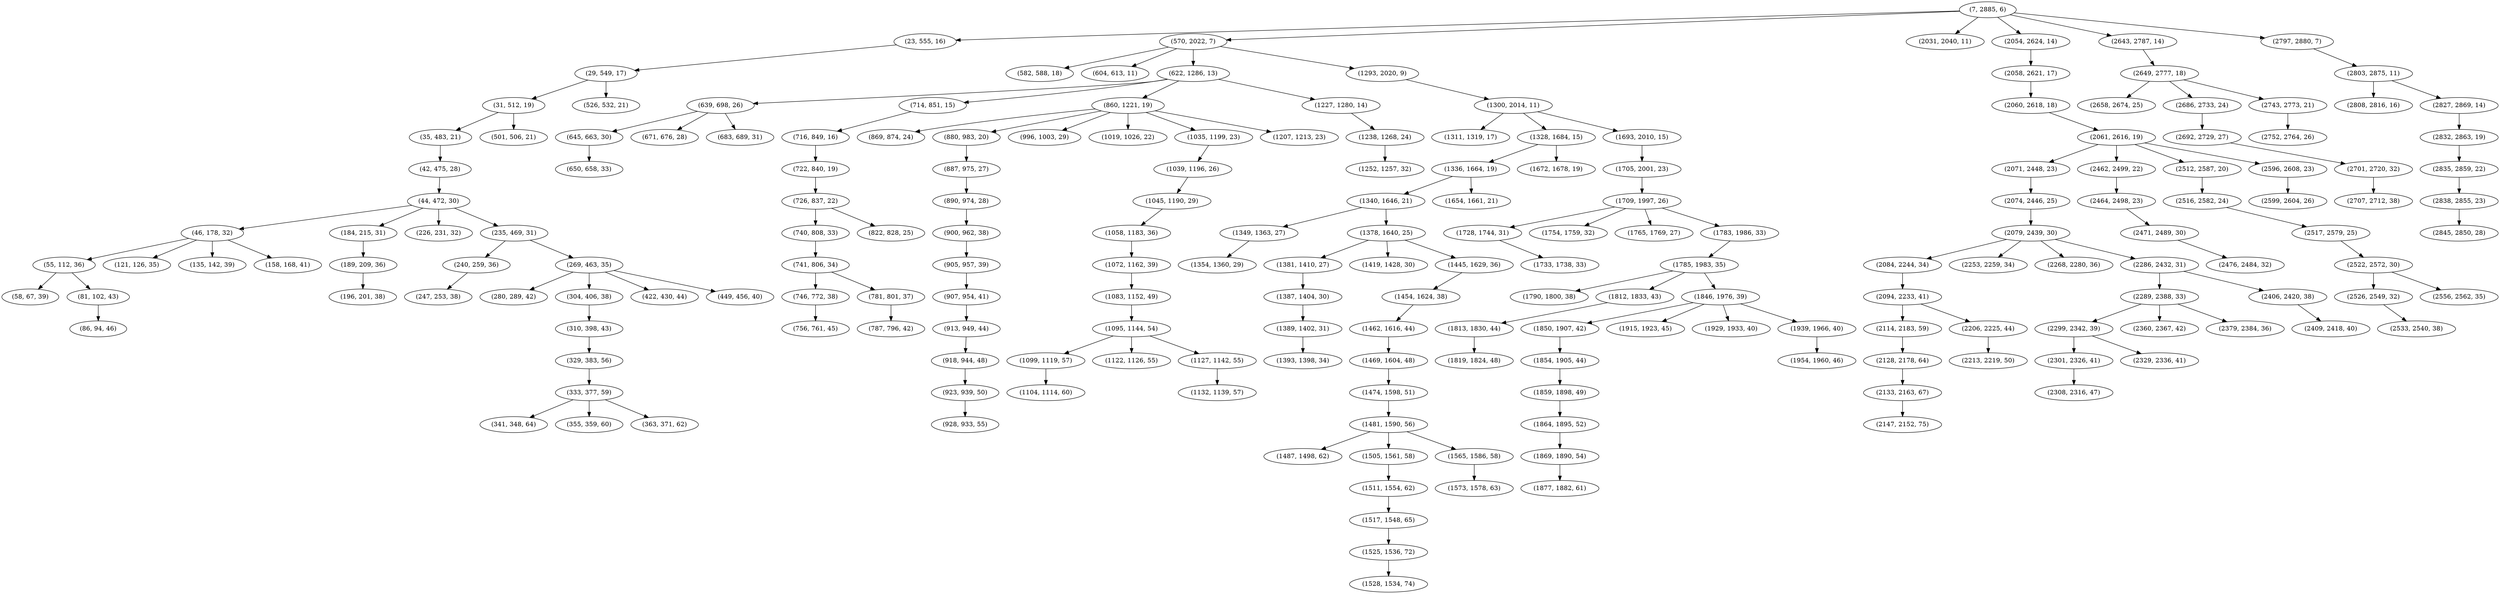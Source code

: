 digraph tree {
    "(7, 2885, 6)";
    "(23, 555, 16)";
    "(29, 549, 17)";
    "(31, 512, 19)";
    "(35, 483, 21)";
    "(42, 475, 28)";
    "(44, 472, 30)";
    "(46, 178, 32)";
    "(55, 112, 36)";
    "(58, 67, 39)";
    "(81, 102, 43)";
    "(86, 94, 46)";
    "(121, 126, 35)";
    "(135, 142, 39)";
    "(158, 168, 41)";
    "(184, 215, 31)";
    "(189, 209, 36)";
    "(196, 201, 38)";
    "(226, 231, 32)";
    "(235, 469, 31)";
    "(240, 259, 36)";
    "(247, 253, 38)";
    "(269, 463, 35)";
    "(280, 289, 42)";
    "(304, 406, 38)";
    "(310, 398, 43)";
    "(329, 383, 56)";
    "(333, 377, 59)";
    "(341, 348, 64)";
    "(355, 359, 60)";
    "(363, 371, 62)";
    "(422, 430, 44)";
    "(449, 456, 40)";
    "(501, 506, 21)";
    "(526, 532, 21)";
    "(570, 2022, 7)";
    "(582, 588, 18)";
    "(604, 613, 11)";
    "(622, 1286, 13)";
    "(639, 698, 26)";
    "(645, 663, 30)";
    "(650, 658, 33)";
    "(671, 676, 28)";
    "(683, 689, 31)";
    "(714, 851, 15)";
    "(716, 849, 16)";
    "(722, 840, 19)";
    "(726, 837, 22)";
    "(740, 808, 33)";
    "(741, 806, 34)";
    "(746, 772, 38)";
    "(756, 761, 45)";
    "(781, 801, 37)";
    "(787, 796, 42)";
    "(822, 828, 25)";
    "(860, 1221, 19)";
    "(869, 874, 24)";
    "(880, 983, 20)";
    "(887, 975, 27)";
    "(890, 974, 28)";
    "(900, 962, 38)";
    "(905, 957, 39)";
    "(907, 954, 41)";
    "(913, 949, 44)";
    "(918, 944, 48)";
    "(923, 939, 50)";
    "(928, 933, 55)";
    "(996, 1003, 29)";
    "(1019, 1026, 22)";
    "(1035, 1199, 23)";
    "(1039, 1196, 26)";
    "(1045, 1190, 29)";
    "(1058, 1183, 36)";
    "(1072, 1162, 39)";
    "(1083, 1152, 49)";
    "(1095, 1144, 54)";
    "(1099, 1119, 57)";
    "(1104, 1114, 60)";
    "(1122, 1126, 55)";
    "(1127, 1142, 55)";
    "(1132, 1139, 57)";
    "(1207, 1213, 23)";
    "(1227, 1280, 14)";
    "(1238, 1268, 24)";
    "(1252, 1257, 32)";
    "(1293, 2020, 9)";
    "(1300, 2014, 11)";
    "(1311, 1319, 17)";
    "(1328, 1684, 15)";
    "(1336, 1664, 19)";
    "(1340, 1646, 21)";
    "(1349, 1363, 27)";
    "(1354, 1360, 29)";
    "(1378, 1640, 25)";
    "(1381, 1410, 27)";
    "(1387, 1404, 30)";
    "(1389, 1402, 31)";
    "(1393, 1398, 34)";
    "(1419, 1428, 30)";
    "(1445, 1629, 36)";
    "(1454, 1624, 38)";
    "(1462, 1616, 44)";
    "(1469, 1604, 48)";
    "(1474, 1598, 51)";
    "(1481, 1590, 56)";
    "(1487, 1498, 62)";
    "(1505, 1561, 58)";
    "(1511, 1554, 62)";
    "(1517, 1548, 65)";
    "(1525, 1536, 72)";
    "(1528, 1534, 74)";
    "(1565, 1586, 58)";
    "(1573, 1578, 63)";
    "(1654, 1661, 21)";
    "(1672, 1678, 19)";
    "(1693, 2010, 15)";
    "(1705, 2001, 23)";
    "(1709, 1997, 26)";
    "(1728, 1744, 31)";
    "(1733, 1738, 33)";
    "(1754, 1759, 32)";
    "(1765, 1769, 27)";
    "(1783, 1986, 33)";
    "(1785, 1983, 35)";
    "(1790, 1800, 38)";
    "(1812, 1833, 43)";
    "(1813, 1830, 44)";
    "(1819, 1824, 48)";
    "(1846, 1976, 39)";
    "(1850, 1907, 42)";
    "(1854, 1905, 44)";
    "(1859, 1898, 49)";
    "(1864, 1895, 52)";
    "(1869, 1890, 54)";
    "(1877, 1882, 61)";
    "(1915, 1923, 45)";
    "(1929, 1933, 40)";
    "(1939, 1966, 40)";
    "(1954, 1960, 46)";
    "(2031, 2040, 11)";
    "(2054, 2624, 14)";
    "(2058, 2621, 17)";
    "(2060, 2618, 18)";
    "(2061, 2616, 19)";
    "(2071, 2448, 23)";
    "(2074, 2446, 25)";
    "(2079, 2439, 30)";
    "(2084, 2244, 34)";
    "(2094, 2233, 41)";
    "(2114, 2183, 59)";
    "(2128, 2178, 64)";
    "(2133, 2163, 67)";
    "(2147, 2152, 75)";
    "(2206, 2225, 44)";
    "(2213, 2219, 50)";
    "(2253, 2259, 34)";
    "(2268, 2280, 36)";
    "(2286, 2432, 31)";
    "(2289, 2388, 33)";
    "(2299, 2342, 39)";
    "(2301, 2326, 41)";
    "(2308, 2316, 47)";
    "(2329, 2336, 41)";
    "(2360, 2367, 42)";
    "(2379, 2384, 36)";
    "(2406, 2420, 38)";
    "(2409, 2418, 40)";
    "(2462, 2499, 22)";
    "(2464, 2498, 23)";
    "(2471, 2489, 30)";
    "(2476, 2484, 32)";
    "(2512, 2587, 20)";
    "(2516, 2582, 24)";
    "(2517, 2579, 25)";
    "(2522, 2572, 30)";
    "(2526, 2549, 32)";
    "(2533, 2540, 38)";
    "(2556, 2562, 35)";
    "(2596, 2608, 23)";
    "(2599, 2604, 26)";
    "(2643, 2787, 14)";
    "(2649, 2777, 18)";
    "(2658, 2674, 25)";
    "(2686, 2733, 24)";
    "(2692, 2729, 27)";
    "(2701, 2720, 32)";
    "(2707, 2712, 38)";
    "(2743, 2773, 21)";
    "(2752, 2764, 26)";
    "(2797, 2880, 7)";
    "(2803, 2875, 11)";
    "(2808, 2816, 16)";
    "(2827, 2869, 14)";
    "(2832, 2863, 19)";
    "(2835, 2859, 22)";
    "(2838, 2855, 23)";
    "(2845, 2850, 28)";
    "(7, 2885, 6)" -> "(23, 555, 16)";
    "(7, 2885, 6)" -> "(570, 2022, 7)";
    "(7, 2885, 6)" -> "(2031, 2040, 11)";
    "(7, 2885, 6)" -> "(2054, 2624, 14)";
    "(7, 2885, 6)" -> "(2643, 2787, 14)";
    "(7, 2885, 6)" -> "(2797, 2880, 7)";
    "(23, 555, 16)" -> "(29, 549, 17)";
    "(29, 549, 17)" -> "(31, 512, 19)";
    "(29, 549, 17)" -> "(526, 532, 21)";
    "(31, 512, 19)" -> "(35, 483, 21)";
    "(31, 512, 19)" -> "(501, 506, 21)";
    "(35, 483, 21)" -> "(42, 475, 28)";
    "(42, 475, 28)" -> "(44, 472, 30)";
    "(44, 472, 30)" -> "(46, 178, 32)";
    "(44, 472, 30)" -> "(184, 215, 31)";
    "(44, 472, 30)" -> "(226, 231, 32)";
    "(44, 472, 30)" -> "(235, 469, 31)";
    "(46, 178, 32)" -> "(55, 112, 36)";
    "(46, 178, 32)" -> "(121, 126, 35)";
    "(46, 178, 32)" -> "(135, 142, 39)";
    "(46, 178, 32)" -> "(158, 168, 41)";
    "(55, 112, 36)" -> "(58, 67, 39)";
    "(55, 112, 36)" -> "(81, 102, 43)";
    "(81, 102, 43)" -> "(86, 94, 46)";
    "(184, 215, 31)" -> "(189, 209, 36)";
    "(189, 209, 36)" -> "(196, 201, 38)";
    "(235, 469, 31)" -> "(240, 259, 36)";
    "(235, 469, 31)" -> "(269, 463, 35)";
    "(240, 259, 36)" -> "(247, 253, 38)";
    "(269, 463, 35)" -> "(280, 289, 42)";
    "(269, 463, 35)" -> "(304, 406, 38)";
    "(269, 463, 35)" -> "(422, 430, 44)";
    "(269, 463, 35)" -> "(449, 456, 40)";
    "(304, 406, 38)" -> "(310, 398, 43)";
    "(310, 398, 43)" -> "(329, 383, 56)";
    "(329, 383, 56)" -> "(333, 377, 59)";
    "(333, 377, 59)" -> "(341, 348, 64)";
    "(333, 377, 59)" -> "(355, 359, 60)";
    "(333, 377, 59)" -> "(363, 371, 62)";
    "(570, 2022, 7)" -> "(582, 588, 18)";
    "(570, 2022, 7)" -> "(604, 613, 11)";
    "(570, 2022, 7)" -> "(622, 1286, 13)";
    "(570, 2022, 7)" -> "(1293, 2020, 9)";
    "(622, 1286, 13)" -> "(639, 698, 26)";
    "(622, 1286, 13)" -> "(714, 851, 15)";
    "(622, 1286, 13)" -> "(860, 1221, 19)";
    "(622, 1286, 13)" -> "(1227, 1280, 14)";
    "(639, 698, 26)" -> "(645, 663, 30)";
    "(639, 698, 26)" -> "(671, 676, 28)";
    "(639, 698, 26)" -> "(683, 689, 31)";
    "(645, 663, 30)" -> "(650, 658, 33)";
    "(714, 851, 15)" -> "(716, 849, 16)";
    "(716, 849, 16)" -> "(722, 840, 19)";
    "(722, 840, 19)" -> "(726, 837, 22)";
    "(726, 837, 22)" -> "(740, 808, 33)";
    "(726, 837, 22)" -> "(822, 828, 25)";
    "(740, 808, 33)" -> "(741, 806, 34)";
    "(741, 806, 34)" -> "(746, 772, 38)";
    "(741, 806, 34)" -> "(781, 801, 37)";
    "(746, 772, 38)" -> "(756, 761, 45)";
    "(781, 801, 37)" -> "(787, 796, 42)";
    "(860, 1221, 19)" -> "(869, 874, 24)";
    "(860, 1221, 19)" -> "(880, 983, 20)";
    "(860, 1221, 19)" -> "(996, 1003, 29)";
    "(860, 1221, 19)" -> "(1019, 1026, 22)";
    "(860, 1221, 19)" -> "(1035, 1199, 23)";
    "(860, 1221, 19)" -> "(1207, 1213, 23)";
    "(880, 983, 20)" -> "(887, 975, 27)";
    "(887, 975, 27)" -> "(890, 974, 28)";
    "(890, 974, 28)" -> "(900, 962, 38)";
    "(900, 962, 38)" -> "(905, 957, 39)";
    "(905, 957, 39)" -> "(907, 954, 41)";
    "(907, 954, 41)" -> "(913, 949, 44)";
    "(913, 949, 44)" -> "(918, 944, 48)";
    "(918, 944, 48)" -> "(923, 939, 50)";
    "(923, 939, 50)" -> "(928, 933, 55)";
    "(1035, 1199, 23)" -> "(1039, 1196, 26)";
    "(1039, 1196, 26)" -> "(1045, 1190, 29)";
    "(1045, 1190, 29)" -> "(1058, 1183, 36)";
    "(1058, 1183, 36)" -> "(1072, 1162, 39)";
    "(1072, 1162, 39)" -> "(1083, 1152, 49)";
    "(1083, 1152, 49)" -> "(1095, 1144, 54)";
    "(1095, 1144, 54)" -> "(1099, 1119, 57)";
    "(1095, 1144, 54)" -> "(1122, 1126, 55)";
    "(1095, 1144, 54)" -> "(1127, 1142, 55)";
    "(1099, 1119, 57)" -> "(1104, 1114, 60)";
    "(1127, 1142, 55)" -> "(1132, 1139, 57)";
    "(1227, 1280, 14)" -> "(1238, 1268, 24)";
    "(1238, 1268, 24)" -> "(1252, 1257, 32)";
    "(1293, 2020, 9)" -> "(1300, 2014, 11)";
    "(1300, 2014, 11)" -> "(1311, 1319, 17)";
    "(1300, 2014, 11)" -> "(1328, 1684, 15)";
    "(1300, 2014, 11)" -> "(1693, 2010, 15)";
    "(1328, 1684, 15)" -> "(1336, 1664, 19)";
    "(1328, 1684, 15)" -> "(1672, 1678, 19)";
    "(1336, 1664, 19)" -> "(1340, 1646, 21)";
    "(1336, 1664, 19)" -> "(1654, 1661, 21)";
    "(1340, 1646, 21)" -> "(1349, 1363, 27)";
    "(1340, 1646, 21)" -> "(1378, 1640, 25)";
    "(1349, 1363, 27)" -> "(1354, 1360, 29)";
    "(1378, 1640, 25)" -> "(1381, 1410, 27)";
    "(1378, 1640, 25)" -> "(1419, 1428, 30)";
    "(1378, 1640, 25)" -> "(1445, 1629, 36)";
    "(1381, 1410, 27)" -> "(1387, 1404, 30)";
    "(1387, 1404, 30)" -> "(1389, 1402, 31)";
    "(1389, 1402, 31)" -> "(1393, 1398, 34)";
    "(1445, 1629, 36)" -> "(1454, 1624, 38)";
    "(1454, 1624, 38)" -> "(1462, 1616, 44)";
    "(1462, 1616, 44)" -> "(1469, 1604, 48)";
    "(1469, 1604, 48)" -> "(1474, 1598, 51)";
    "(1474, 1598, 51)" -> "(1481, 1590, 56)";
    "(1481, 1590, 56)" -> "(1487, 1498, 62)";
    "(1481, 1590, 56)" -> "(1505, 1561, 58)";
    "(1481, 1590, 56)" -> "(1565, 1586, 58)";
    "(1505, 1561, 58)" -> "(1511, 1554, 62)";
    "(1511, 1554, 62)" -> "(1517, 1548, 65)";
    "(1517, 1548, 65)" -> "(1525, 1536, 72)";
    "(1525, 1536, 72)" -> "(1528, 1534, 74)";
    "(1565, 1586, 58)" -> "(1573, 1578, 63)";
    "(1693, 2010, 15)" -> "(1705, 2001, 23)";
    "(1705, 2001, 23)" -> "(1709, 1997, 26)";
    "(1709, 1997, 26)" -> "(1728, 1744, 31)";
    "(1709, 1997, 26)" -> "(1754, 1759, 32)";
    "(1709, 1997, 26)" -> "(1765, 1769, 27)";
    "(1709, 1997, 26)" -> "(1783, 1986, 33)";
    "(1728, 1744, 31)" -> "(1733, 1738, 33)";
    "(1783, 1986, 33)" -> "(1785, 1983, 35)";
    "(1785, 1983, 35)" -> "(1790, 1800, 38)";
    "(1785, 1983, 35)" -> "(1812, 1833, 43)";
    "(1785, 1983, 35)" -> "(1846, 1976, 39)";
    "(1812, 1833, 43)" -> "(1813, 1830, 44)";
    "(1813, 1830, 44)" -> "(1819, 1824, 48)";
    "(1846, 1976, 39)" -> "(1850, 1907, 42)";
    "(1846, 1976, 39)" -> "(1915, 1923, 45)";
    "(1846, 1976, 39)" -> "(1929, 1933, 40)";
    "(1846, 1976, 39)" -> "(1939, 1966, 40)";
    "(1850, 1907, 42)" -> "(1854, 1905, 44)";
    "(1854, 1905, 44)" -> "(1859, 1898, 49)";
    "(1859, 1898, 49)" -> "(1864, 1895, 52)";
    "(1864, 1895, 52)" -> "(1869, 1890, 54)";
    "(1869, 1890, 54)" -> "(1877, 1882, 61)";
    "(1939, 1966, 40)" -> "(1954, 1960, 46)";
    "(2054, 2624, 14)" -> "(2058, 2621, 17)";
    "(2058, 2621, 17)" -> "(2060, 2618, 18)";
    "(2060, 2618, 18)" -> "(2061, 2616, 19)";
    "(2061, 2616, 19)" -> "(2071, 2448, 23)";
    "(2061, 2616, 19)" -> "(2462, 2499, 22)";
    "(2061, 2616, 19)" -> "(2512, 2587, 20)";
    "(2061, 2616, 19)" -> "(2596, 2608, 23)";
    "(2071, 2448, 23)" -> "(2074, 2446, 25)";
    "(2074, 2446, 25)" -> "(2079, 2439, 30)";
    "(2079, 2439, 30)" -> "(2084, 2244, 34)";
    "(2079, 2439, 30)" -> "(2253, 2259, 34)";
    "(2079, 2439, 30)" -> "(2268, 2280, 36)";
    "(2079, 2439, 30)" -> "(2286, 2432, 31)";
    "(2084, 2244, 34)" -> "(2094, 2233, 41)";
    "(2094, 2233, 41)" -> "(2114, 2183, 59)";
    "(2094, 2233, 41)" -> "(2206, 2225, 44)";
    "(2114, 2183, 59)" -> "(2128, 2178, 64)";
    "(2128, 2178, 64)" -> "(2133, 2163, 67)";
    "(2133, 2163, 67)" -> "(2147, 2152, 75)";
    "(2206, 2225, 44)" -> "(2213, 2219, 50)";
    "(2286, 2432, 31)" -> "(2289, 2388, 33)";
    "(2286, 2432, 31)" -> "(2406, 2420, 38)";
    "(2289, 2388, 33)" -> "(2299, 2342, 39)";
    "(2289, 2388, 33)" -> "(2360, 2367, 42)";
    "(2289, 2388, 33)" -> "(2379, 2384, 36)";
    "(2299, 2342, 39)" -> "(2301, 2326, 41)";
    "(2299, 2342, 39)" -> "(2329, 2336, 41)";
    "(2301, 2326, 41)" -> "(2308, 2316, 47)";
    "(2406, 2420, 38)" -> "(2409, 2418, 40)";
    "(2462, 2499, 22)" -> "(2464, 2498, 23)";
    "(2464, 2498, 23)" -> "(2471, 2489, 30)";
    "(2471, 2489, 30)" -> "(2476, 2484, 32)";
    "(2512, 2587, 20)" -> "(2516, 2582, 24)";
    "(2516, 2582, 24)" -> "(2517, 2579, 25)";
    "(2517, 2579, 25)" -> "(2522, 2572, 30)";
    "(2522, 2572, 30)" -> "(2526, 2549, 32)";
    "(2522, 2572, 30)" -> "(2556, 2562, 35)";
    "(2526, 2549, 32)" -> "(2533, 2540, 38)";
    "(2596, 2608, 23)" -> "(2599, 2604, 26)";
    "(2643, 2787, 14)" -> "(2649, 2777, 18)";
    "(2649, 2777, 18)" -> "(2658, 2674, 25)";
    "(2649, 2777, 18)" -> "(2686, 2733, 24)";
    "(2649, 2777, 18)" -> "(2743, 2773, 21)";
    "(2686, 2733, 24)" -> "(2692, 2729, 27)";
    "(2692, 2729, 27)" -> "(2701, 2720, 32)";
    "(2701, 2720, 32)" -> "(2707, 2712, 38)";
    "(2743, 2773, 21)" -> "(2752, 2764, 26)";
    "(2797, 2880, 7)" -> "(2803, 2875, 11)";
    "(2803, 2875, 11)" -> "(2808, 2816, 16)";
    "(2803, 2875, 11)" -> "(2827, 2869, 14)";
    "(2827, 2869, 14)" -> "(2832, 2863, 19)";
    "(2832, 2863, 19)" -> "(2835, 2859, 22)";
    "(2835, 2859, 22)" -> "(2838, 2855, 23)";
    "(2838, 2855, 23)" -> "(2845, 2850, 28)";
}

